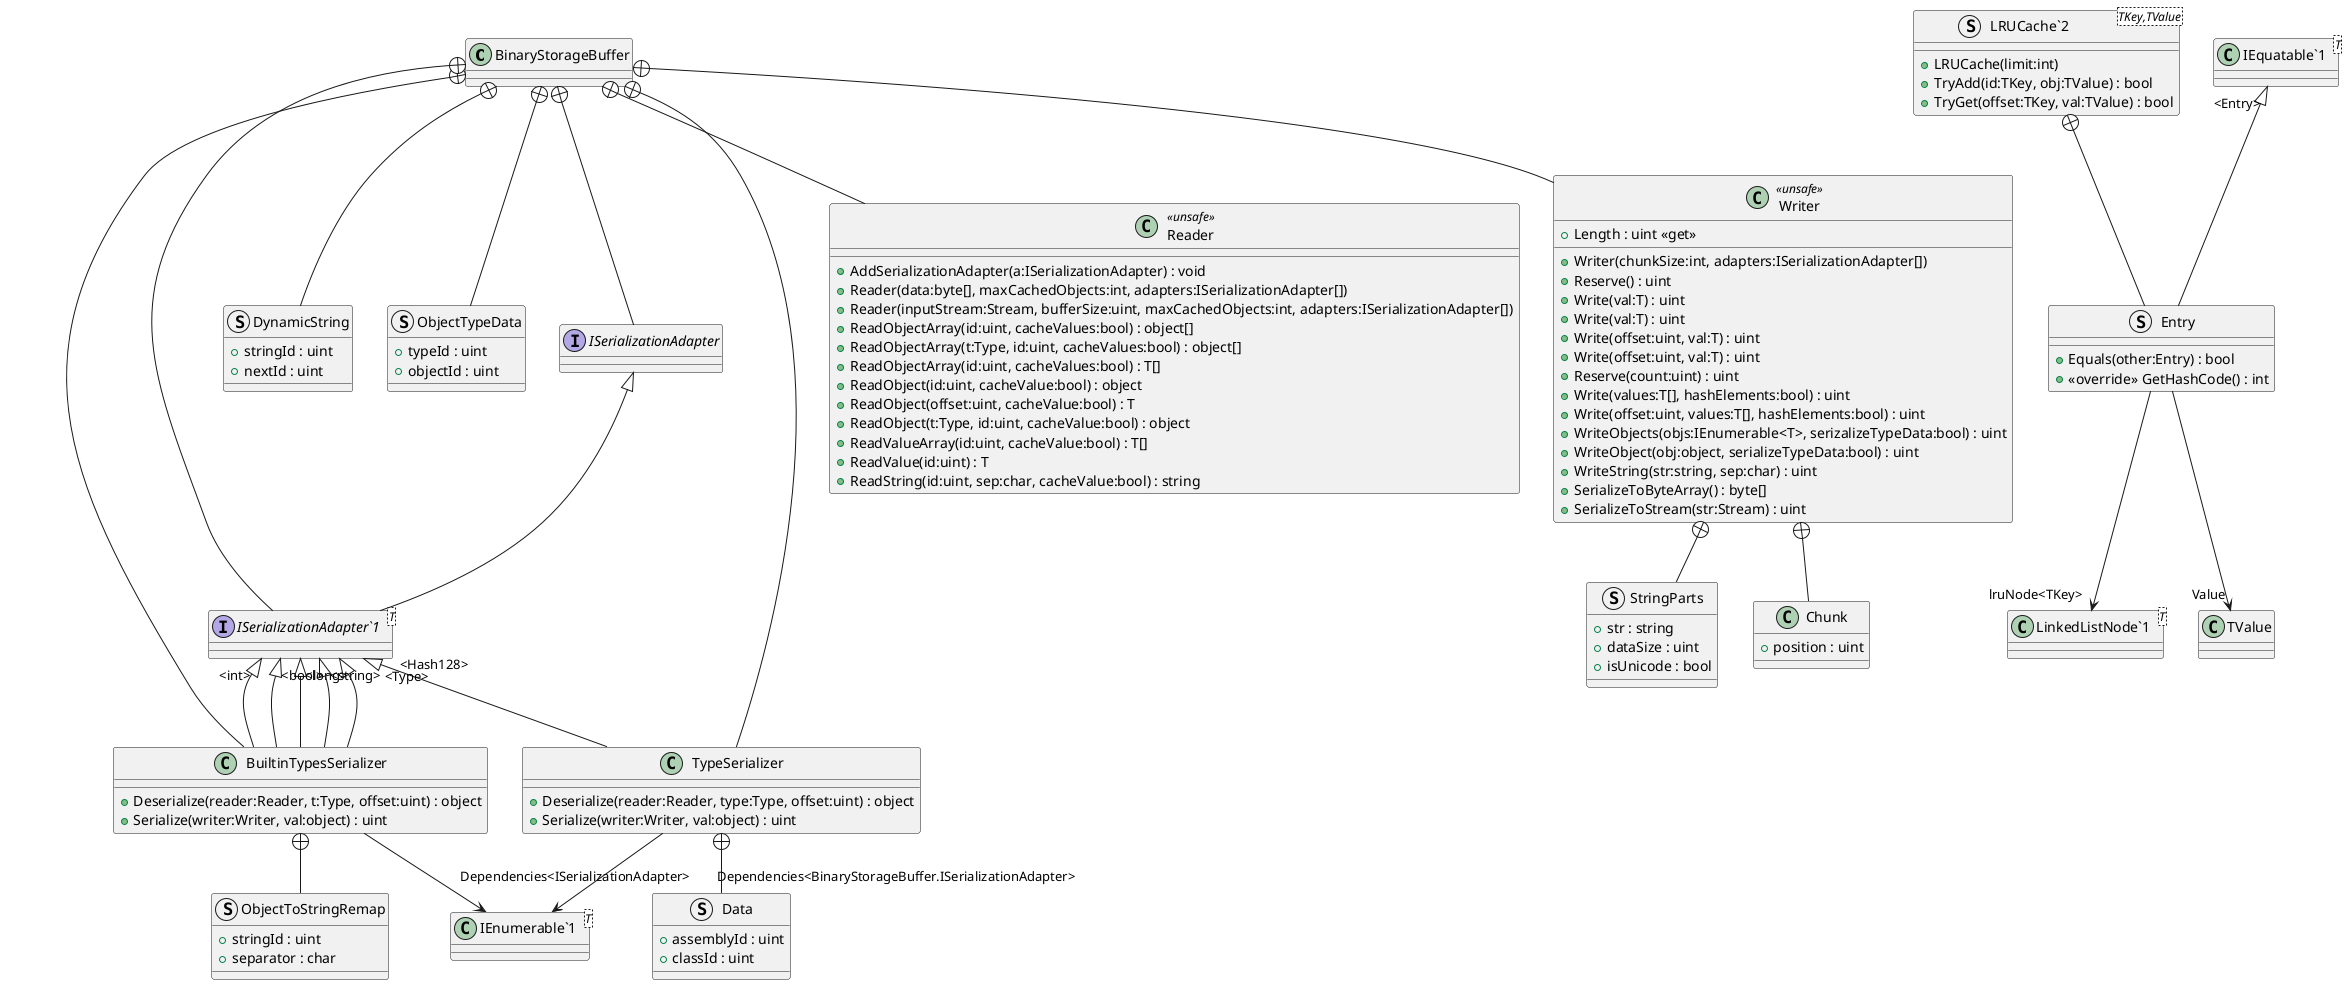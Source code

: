 @startuml
class BinaryStorageBuffer {
}
struct "LRUCache`2"<TKey,TValue> {
    + LRUCache(limit:int)
    + TryAdd(id:TKey, obj:TValue) : bool
    + TryGet(offset:TKey, val:TValue) : bool
}
class BuiltinTypesSerializer {
    + Deserialize(reader:Reader, t:Type, offset:uint) : object
    + Serialize(writer:Writer, val:object) : uint
}
class TypeSerializer {
    + Deserialize(reader:Reader, type:Type, offset:uint) : object
    + Serialize(writer:Writer, val:object) : uint
}
struct DynamicString {
    + stringId : uint
    + nextId : uint
}
struct ObjectTypeData {
    + typeId : uint
    + objectId : uint
}
interface ISerializationAdapter {
}
interface "ISerializationAdapter`1"<T> {
}
class Reader <<unsafe>> {
    + AddSerializationAdapter(a:ISerializationAdapter) : void
    + Reader(data:byte[], maxCachedObjects:int, adapters:ISerializationAdapter[])
    + Reader(inputStream:Stream, bufferSize:uint, maxCachedObjects:int, adapters:ISerializationAdapter[])
    + ReadObjectArray(id:uint, cacheValues:bool) : object[]
    + ReadObjectArray(t:Type, id:uint, cacheValues:bool) : object[]
    + ReadObjectArray(id:uint, cacheValues:bool) : T[]
    + ReadObject(id:uint, cacheValue:bool) : object
    + ReadObject(offset:uint, cacheValue:bool) : T
    + ReadObject(t:Type, id:uint, cacheValue:bool) : object
    + ReadValueArray(id:uint, cacheValue:bool) : T[]
    + ReadValue(id:uint) : T
    + ReadString(id:uint, sep:char, cacheValue:bool) : string
}
class Writer <<unsafe>> {
    + Length : uint <<get>>
    + Writer(chunkSize:int, adapters:ISerializationAdapter[])
    + Reserve() : uint
    + Write(val:T) : uint
    + Write(val:T) : uint
    + Write(offset:uint, val:T) : uint
    + Write(offset:uint, val:T) : uint
    + Reserve(count:uint) : uint
    + Write(values:T[], hashElements:bool) : uint
    + Write(offset:uint, values:T[], hashElements:bool) : uint
    + WriteObjects(objs:IEnumerable<T>, serizalizeTypeData:bool) : uint
    + WriteObject(obj:object, serializeTypeData:bool) : uint
    + WriteString(str:string, sep:char) : uint
    + SerializeToByteArray() : byte[]
    + SerializeToStream(str:Stream) : uint
}
class "IEquatable`1"<T> {
}
struct Entry {
    + Equals(other:Entry) : bool
    + <<override>> GetHashCode() : int
}
class "IEnumerable`1"<T> {
}
struct ObjectToStringRemap {
    + stringId : uint
    + separator : char
}
struct Data {
    + assemblyId : uint
    + classId : uint
}
class Chunk {
    + position : uint
}
struct StringParts {
    + str : string
    + dataSize : uint
    + isUnicode : bool
}
class "LinkedListNode`1"<T> {
}
BinaryStorageBuffer +-- BuiltinTypesSerializer
"ISerializationAdapter`1" "<int>" <|-- BuiltinTypesSerializer
"ISerializationAdapter`1" "<bool>" <|-- BuiltinTypesSerializer
"ISerializationAdapter`1" "<long>" <|-- BuiltinTypesSerializer
"ISerializationAdapter`1" "<string>" <|-- BuiltinTypesSerializer
"ISerializationAdapter`1" "<Hash128>" <|-- BuiltinTypesSerializer
BuiltinTypesSerializer --> "Dependencies<ISerializationAdapter>" "IEnumerable`1"
BinaryStorageBuffer +-- TypeSerializer
"ISerializationAdapter`1" "<Type>" <|-- TypeSerializer
TypeSerializer --> "Dependencies<BinaryStorageBuffer.ISerializationAdapter>" "IEnumerable`1"
BinaryStorageBuffer +-- DynamicString
BinaryStorageBuffer +-- ObjectTypeData
BinaryStorageBuffer +-- ISerializationAdapter
BinaryStorageBuffer +-- "ISerializationAdapter`1"
ISerializationAdapter <|-- "ISerializationAdapter`1"
BinaryStorageBuffer +-- Reader
BinaryStorageBuffer +-- Writer
"LRUCache`2" +-- Entry
"IEquatable`1" "<Entry>" <|-- Entry
Entry --> "lruNode<TKey>" "LinkedListNode`1"
Entry --> "Value" TValue
BuiltinTypesSerializer +-- ObjectToStringRemap
TypeSerializer +-- Data
Writer +-- Chunk
Writer +-- StringParts
@enduml
